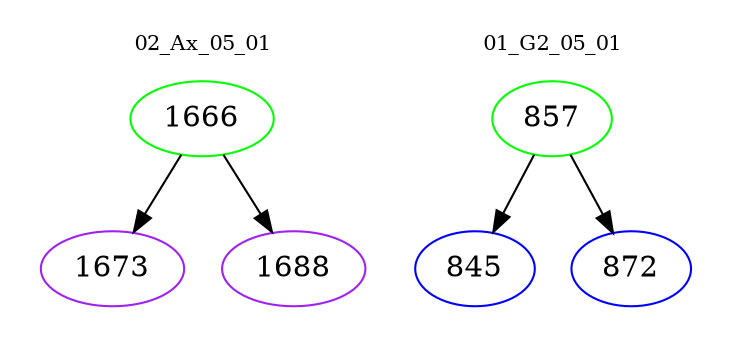 digraph{
subgraph cluster_0 {
color = white
label = "02_Ax_05_01";
fontsize=10;
T0_1666 [label="1666", color="green"]
T0_1666 -> T0_1673 [color="black"]
T0_1673 [label="1673", color="purple"]
T0_1666 -> T0_1688 [color="black"]
T0_1688 [label="1688", color="purple"]
}
subgraph cluster_1 {
color = white
label = "01_G2_05_01";
fontsize=10;
T1_857 [label="857", color="green"]
T1_857 -> T1_845 [color="black"]
T1_845 [label="845", color="blue"]
T1_857 -> T1_872 [color="black"]
T1_872 [label="872", color="blue"]
}
}
